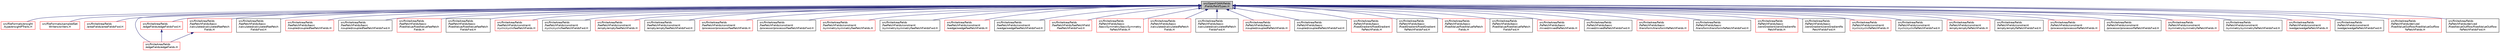 digraph "src/OpenFOAM/fields/Fields/fieldTypes.H"
{
  bgcolor="transparent";
  edge [fontname="Helvetica",fontsize="10",labelfontname="Helvetica",labelfontsize="10"];
  node [fontname="Helvetica",fontsize="10",shape=record];
  Node1 [label="src/OpenFOAM/fields\l/Fields/fieldTypes.H",height=0.2,width=0.4,color="black", fillcolor="grey75", style="filled" fontcolor="black"];
  Node1 -> Node2 [dir="back",color="midnightblue",fontsize="10",style="solid",fontname="Helvetica"];
  Node2 [label="src/fileFormats/ensight\l/type/ensightPTraits.H",height=0.2,width=0.4,color="red",URL="$ensightPTraits_8H.html"];
  Node1 -> Node3 [dir="back",color="midnightblue",fontsize="10",style="solid",fontname="Helvetica"];
  Node3 [label="src/fileFormats/sampledSet\lWriters/writers.H",height=0.2,width=0.4,color="red",URL="$writers_8H.html"];
  Node1 -> Node4 [dir="back",color="midnightblue",fontsize="10",style="solid",fontname="Helvetica"];
  Node4 [label="src/finiteArea/fields\l/areaFields/areaFieldsFwd.H",height=0.2,width=0.4,color="red",URL="$areaFieldsFwd_8H.html",tooltip="Forwards and collection of common area field types. "];
  Node1 -> Node5 [dir="back",color="midnightblue",fontsize="10",style="solid",fontname="Helvetica"];
  Node5 [label="src/finiteArea/fields\l/edgeFields/edgeFields.H",height=0.2,width=0.4,color="red",URL="$edgeFields_8H.html"];
  Node1 -> Node6 [dir="back",color="midnightblue",fontsize="10",style="solid",fontname="Helvetica"];
  Node6 [label="src/finiteArea/fields\l/edgeFields/edgeFieldsFwd.H",height=0.2,width=0.4,color="red",URL="$edgeFieldsFwd_8H.html",tooltip="Forwards for edge field types. "];
  Node6 -> Node5 [dir="back",color="midnightblue",fontsize="10",style="solid",fontname="Helvetica"];
  Node1 -> Node7 [dir="back",color="midnightblue",fontsize="10",style="solid",fontname="Helvetica"];
  Node7 [label="src/finiteArea/fields\l/faePatchFields/basic\l/calculated/calculatedFaePatch\lFields.H",height=0.2,width=0.4,color="red",URL="$calculatedFaePatchFields_8H.html"];
  Node7 -> Node5 [dir="back",color="midnightblue",fontsize="10",style="solid",fontname="Helvetica"];
  Node1 -> Node8 [dir="back",color="midnightblue",fontsize="10",style="solid",fontname="Helvetica"];
  Node8 [label="src/finiteArea/fields\l/faePatchFields/basic\l/calculated/calculatedFaePatch\lFieldsFwd.H",height=0.2,width=0.4,color="black",URL="$calculatedFaePatchFieldsFwd_8H.html"];
  Node1 -> Node9 [dir="back",color="midnightblue",fontsize="10",style="solid",fontname="Helvetica"];
  Node9 [label="src/finiteArea/fields\l/faePatchFields/basic\l/coupled/coupledFaePatchFields.H",height=0.2,width=0.4,color="red",URL="$coupledFaePatchFields_8H.html"];
  Node1 -> Node10 [dir="back",color="midnightblue",fontsize="10",style="solid",fontname="Helvetica"];
  Node10 [label="src/finiteArea/fields\l/faePatchFields/basic\l/coupled/coupledFaePatchFieldsFwd.H",height=0.2,width=0.4,color="black",URL="$coupledFaePatchFieldsFwd_8H.html"];
  Node1 -> Node11 [dir="back",color="midnightblue",fontsize="10",style="solid",fontname="Helvetica"];
  Node11 [label="src/finiteArea/fields\l/faePatchFields/basic\l/fixedValue/fixedValueFaePatch\lFields.H",height=0.2,width=0.4,color="red",URL="$fixedValueFaePatchFields_8H.html"];
  Node1 -> Node12 [dir="back",color="midnightblue",fontsize="10",style="solid",fontname="Helvetica"];
  Node12 [label="src/finiteArea/fields\l/faePatchFields/basic\l/fixedValue/fixedValueFaePatch\lFieldsFwd.H",height=0.2,width=0.4,color="black",URL="$fixedValueFaePatchFieldsFwd_8H.html"];
  Node1 -> Node13 [dir="back",color="midnightblue",fontsize="10",style="solid",fontname="Helvetica"];
  Node13 [label="src/finiteArea/fields\l/faePatchFields/constraint\l/cyclic/cyclicFaePatchFields.H",height=0.2,width=0.4,color="red",URL="$cyclicFaePatchFields_8H.html"];
  Node1 -> Node14 [dir="back",color="midnightblue",fontsize="10",style="solid",fontname="Helvetica"];
  Node14 [label="src/finiteArea/fields\l/faePatchFields/constraint\l/cyclic/cyclicFaePatchFieldsFwd.H",height=0.2,width=0.4,color="black",URL="$cyclicFaePatchFieldsFwd_8H.html"];
  Node1 -> Node15 [dir="back",color="midnightblue",fontsize="10",style="solid",fontname="Helvetica"];
  Node15 [label="src/finiteArea/fields\l/faePatchFields/constraint\l/empty/emptyFaePatchFields.H",height=0.2,width=0.4,color="red",URL="$emptyFaePatchFields_8H.html"];
  Node1 -> Node16 [dir="back",color="midnightblue",fontsize="10",style="solid",fontname="Helvetica"];
  Node16 [label="src/finiteArea/fields\l/faePatchFields/constraint\l/empty/emptyFaePatchFieldsFwd.H",height=0.2,width=0.4,color="black",URL="$emptyFaePatchFieldsFwd_8H.html"];
  Node1 -> Node17 [dir="back",color="midnightblue",fontsize="10",style="solid",fontname="Helvetica"];
  Node17 [label="src/finiteArea/fields\l/faePatchFields/constraint\l/processor/processorFaePatchFields.H",height=0.2,width=0.4,color="red",URL="$processorFaePatchFields_8H.html"];
  Node1 -> Node18 [dir="back",color="midnightblue",fontsize="10",style="solid",fontname="Helvetica"];
  Node18 [label="src/finiteArea/fields\l/faePatchFields/constraint\l/processor/processorFaePatchFieldsFwd.H",height=0.2,width=0.4,color="black",URL="$processorFaePatchFieldsFwd_8H.html"];
  Node1 -> Node19 [dir="back",color="midnightblue",fontsize="10",style="solid",fontname="Helvetica"];
  Node19 [label="src/finiteArea/fields\l/faePatchFields/constraint\l/symmetry/symmetryFaePatchFields.H",height=0.2,width=0.4,color="red",URL="$symmetryFaePatchFields_8H.html"];
  Node1 -> Node20 [dir="back",color="midnightblue",fontsize="10",style="solid",fontname="Helvetica"];
  Node20 [label="src/finiteArea/fields\l/faePatchFields/constraint\l/symmetry/symmetryFaePatchFieldsFwd.H",height=0.2,width=0.4,color="black",URL="$symmetryFaePatchFieldsFwd_8H.html"];
  Node1 -> Node21 [dir="back",color="midnightblue",fontsize="10",style="solid",fontname="Helvetica"];
  Node21 [label="src/finiteArea/fields\l/faePatchFields/constraint\l/wedge/wedgeFaePatchFields.H",height=0.2,width=0.4,color="red",URL="$wedgeFaePatchFields_8H.html"];
  Node1 -> Node22 [dir="back",color="midnightblue",fontsize="10",style="solid",fontname="Helvetica"];
  Node22 [label="src/finiteArea/fields\l/faePatchFields/constraint\l/wedge/wedgeFaePatchFieldsFwd.H",height=0.2,width=0.4,color="black",URL="$wedgeFaePatchFieldsFwd_8H.html"];
  Node1 -> Node23 [dir="back",color="midnightblue",fontsize="10",style="solid",fontname="Helvetica"];
  Node23 [label="src/finiteArea/fields\l/faePatchFields/faePatchField\l/faePatchFieldsFwd.H",height=0.2,width=0.4,color="red",URL="$faePatchFieldsFwd_8H.html"];
  Node1 -> Node24 [dir="back",color="midnightblue",fontsize="10",style="solid",fontname="Helvetica"];
  Node24 [label="src/finiteArea/fields\l/faPatchFields/basic\l/basicSymmetry/basicSymmetry\lFaPatchFields.H",height=0.2,width=0.4,color="red",URL="$basicSymmetryFaPatchFields_8H.html"];
  Node1 -> Node25 [dir="back",color="midnightblue",fontsize="10",style="solid",fontname="Helvetica"];
  Node25 [label="src/finiteArea/fields\l/faPatchFields/basic\l/calculated/calculatedFaPatch\lFields.H",height=0.2,width=0.4,color="red",URL="$calculatedFaPatchFields_8H.html"];
  Node1 -> Node26 [dir="back",color="midnightblue",fontsize="10",style="solid",fontname="Helvetica"];
  Node26 [label="src/finiteArea/fields\l/faPatchFields/basic\l/calculated/calculatedFaPatch\lFieldsFwd.H",height=0.2,width=0.4,color="black",URL="$calculatedFaPatchFieldsFwd_8H.html"];
  Node1 -> Node27 [dir="back",color="midnightblue",fontsize="10",style="solid",fontname="Helvetica"];
  Node27 [label="src/finiteArea/fields\l/faPatchFields/basic\l/coupled/coupledFaPatchFields.H",height=0.2,width=0.4,color="red",URL="$coupledFaPatchFields_8H.html"];
  Node1 -> Node28 [dir="back",color="midnightblue",fontsize="10",style="solid",fontname="Helvetica"];
  Node28 [label="src/finiteArea/fields\l/faPatchFields/basic\l/coupled/coupledFaPatchFieldsFwd.H",height=0.2,width=0.4,color="black",URL="$coupledFaPatchFieldsFwd_8H.html"];
  Node1 -> Node29 [dir="back",color="midnightblue",fontsize="10",style="solid",fontname="Helvetica"];
  Node29 [label="src/finiteArea/fields\l/faPatchFields/basic\l/fixedGradient/fixedGradient\lFaPatchFields.H",height=0.2,width=0.4,color="red",URL="$fixedGradientFaPatchFields_8H.html"];
  Node1 -> Node30 [dir="back",color="midnightblue",fontsize="10",style="solid",fontname="Helvetica"];
  Node30 [label="src/finiteArea/fields\l/faPatchFields/basic\l/fixedGradient/fixedGradient\lFaPatchFieldsFwd.H",height=0.2,width=0.4,color="black",URL="$fixedGradientFaPatchFieldsFwd_8H.html"];
  Node1 -> Node31 [dir="back",color="midnightblue",fontsize="10",style="solid",fontname="Helvetica"];
  Node31 [label="src/finiteArea/fields\l/faPatchFields/basic\l/fixedValue/fixedValueFaPatch\lFields.H",height=0.2,width=0.4,color="red",URL="$fixedValueFaPatchFields_8H.html"];
  Node1 -> Node32 [dir="back",color="midnightblue",fontsize="10",style="solid",fontname="Helvetica"];
  Node32 [label="src/finiteArea/fields\l/faPatchFields/basic\l/fixedValue/fixedValueFaPatch\lFieldsFwd.H",height=0.2,width=0.4,color="black",URL="$fixedValueFaPatchFieldsFwd_8H.html"];
  Node1 -> Node33 [dir="back",color="midnightblue",fontsize="10",style="solid",fontname="Helvetica"];
  Node33 [label="src/finiteArea/fields\l/faPatchFields/basic\l/mixed/mixedFaPatchFields.H",height=0.2,width=0.4,color="red",URL="$mixedFaPatchFields_8H.html"];
  Node1 -> Node34 [dir="back",color="midnightblue",fontsize="10",style="solid",fontname="Helvetica"];
  Node34 [label="src/finiteArea/fields\l/faPatchFields/basic\l/mixed/mixedFaPatchFieldsFwd.H",height=0.2,width=0.4,color="black",URL="$mixedFaPatchFieldsFwd_8H.html"];
  Node1 -> Node35 [dir="back",color="midnightblue",fontsize="10",style="solid",fontname="Helvetica"];
  Node35 [label="src/finiteArea/fields\l/faPatchFields/basic\l/transform/transformFaPatchFields.H",height=0.2,width=0.4,color="red",URL="$transformFaPatchFields_8H.html"];
  Node1 -> Node36 [dir="back",color="midnightblue",fontsize="10",style="solid",fontname="Helvetica"];
  Node36 [label="src/finiteArea/fields\l/faPatchFields/basic\l/transform/transformFaPatchFieldsFwd.H",height=0.2,width=0.4,color="black",URL="$transformFaPatchFieldsFwd_8H.html"];
  Node1 -> Node37 [dir="back",color="midnightblue",fontsize="10",style="solid",fontname="Helvetica"];
  Node37 [label="src/finiteArea/fields\l/faPatchFields/basic\l/zeroGradient/zeroGradientFa\lPatchFields.H",height=0.2,width=0.4,color="red",URL="$zeroGradientFaPatchFields_8H.html"];
  Node1 -> Node38 [dir="back",color="midnightblue",fontsize="10",style="solid",fontname="Helvetica"];
  Node38 [label="src/finiteArea/fields\l/faPatchFields/basic\l/zeroGradient/zeroGradientFa\lPatchFieldsFwd.H",height=0.2,width=0.4,color="black",URL="$zeroGradientFaPatchFieldsFwd_8H.html"];
  Node1 -> Node39 [dir="back",color="midnightblue",fontsize="10",style="solid",fontname="Helvetica"];
  Node39 [label="src/finiteArea/fields\l/faPatchFields/constraint\l/cyclic/cyclicFaPatchFields.H",height=0.2,width=0.4,color="red",URL="$cyclicFaPatchFields_8H.html"];
  Node1 -> Node40 [dir="back",color="midnightblue",fontsize="10",style="solid",fontname="Helvetica"];
  Node40 [label="src/finiteArea/fields\l/faPatchFields/constraint\l/cyclic/cyclicFaPatchFieldsFwd.H",height=0.2,width=0.4,color="black",URL="$cyclicFaPatchFieldsFwd_8H.html"];
  Node1 -> Node41 [dir="back",color="midnightblue",fontsize="10",style="solid",fontname="Helvetica"];
  Node41 [label="src/finiteArea/fields\l/faPatchFields/constraint\l/empty/emptyFaPatchFields.H",height=0.2,width=0.4,color="red",URL="$emptyFaPatchFields_8H.html"];
  Node1 -> Node42 [dir="back",color="midnightblue",fontsize="10",style="solid",fontname="Helvetica"];
  Node42 [label="src/finiteArea/fields\l/faPatchFields/constraint\l/empty/emptyFaPatchFieldsFwd.H",height=0.2,width=0.4,color="black",URL="$emptyFaPatchFieldsFwd_8H.html"];
  Node1 -> Node43 [dir="back",color="midnightblue",fontsize="10",style="solid",fontname="Helvetica"];
  Node43 [label="src/finiteArea/fields\l/faPatchFields/constraint\l/processor/processorFaPatchFields.H",height=0.2,width=0.4,color="red",URL="$processorFaPatchFields_8H.html"];
  Node1 -> Node44 [dir="back",color="midnightblue",fontsize="10",style="solid",fontname="Helvetica"];
  Node44 [label="src/finiteArea/fields\l/faPatchFields/constraint\l/processor/processorFaPatchFieldsFwd.H",height=0.2,width=0.4,color="black",URL="$processorFaPatchFieldsFwd_8H.html"];
  Node1 -> Node45 [dir="back",color="midnightblue",fontsize="10",style="solid",fontname="Helvetica"];
  Node45 [label="src/finiteArea/fields\l/faPatchFields/constraint\l/symmetry/symmetryFaPatchFields.H",height=0.2,width=0.4,color="red",URL="$symmetryFaPatchFields_8H.html"];
  Node1 -> Node46 [dir="back",color="midnightblue",fontsize="10",style="solid",fontname="Helvetica"];
  Node46 [label="src/finiteArea/fields\l/faPatchFields/constraint\l/symmetry/symmetryFaPatchFieldsFwd.H",height=0.2,width=0.4,color="black",URL="$symmetryFaPatchFieldsFwd_8H.html"];
  Node1 -> Node47 [dir="back",color="midnightblue",fontsize="10",style="solid",fontname="Helvetica"];
  Node47 [label="src/finiteArea/fields\l/faPatchFields/constraint\l/wedge/wedgeFaPatchFields.H",height=0.2,width=0.4,color="red",URL="$wedgeFaPatchFields_8H.html"];
  Node1 -> Node48 [dir="back",color="midnightblue",fontsize="10",style="solid",fontname="Helvetica"];
  Node48 [label="src/finiteArea/fields\l/faPatchFields/constraint\l/wedge/wedgeFaPatchFieldsFwd.H",height=0.2,width=0.4,color="black",URL="$wedgeFaPatchFieldsFwd_8H.html"];
  Node1 -> Node49 [dir="back",color="midnightblue",fontsize="10",style="solid",fontname="Helvetica"];
  Node49 [label="src/finiteArea/fields\l/faPatchFields/derived\l/fixedValueOutflow/fixedValueOutflow\lFaPatchFields.H",height=0.2,width=0.4,color="red",URL="$fixedValueOutflowFaPatchFields_8H.html"];
  Node1 -> Node50 [dir="back",color="midnightblue",fontsize="10",style="solid",fontname="Helvetica"];
  Node50 [label="src/finiteArea/fields\l/faPatchFields/derived\l/fixedValueOutflow/fixedValueOutflow\lFaPatchFieldsFwd.H",height=0.2,width=0.4,color="black",URL="$fixedValueOutflowFaPatchFieldsFwd_8H.html"];
}
